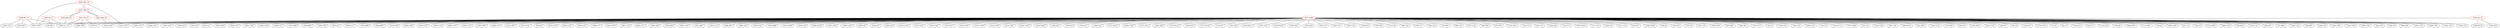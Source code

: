 graph {
	429 [label="(429) R1_T1" color=red]
	363 [label="(363) U16"]
	233 [label="(233) R57"]
	234 [label="(234) C41"]
	428 [label="(428) U1_T1"]
	430 [label="(430) R2_T1" color=red]
	363 [label="(363) U16"]
	28 [label="(28) R9"]
	428 [label="(428) U1_T1"]
	431 [label="(431) R3_T1" color=red]
	368 [label="(368) TH8"]
	375 [label="(375) P1"]
	428 [label="(428) U1_T1"]
	432 [label="(432) R4_T1" color=red]
	189 [label="(189) D24"]
	188 [label="(188) R134"]
	428 [label="(428) U1_T1"]
	433 [label="(433) T80_P3" color=red]
	434 [label="(434) R81_P3"]
	436 [label="(436) R82_P3"]
	435 [label="(435) R80_P3"]
	434 [label="(434) R81_P3" color=red]
	319 [label="(319) U20"]
	363 [label="(363) U16"]
	433 [label="(433) T80_P3"]
	435 [label="(435) R80_P3" color=red]
	428 [label="(428) U1_T1"]
	433 [label="(433) T80_P3"]
	436 [label="(436) R82_P3" color=red]
	320 [label="(320) U24"]
	433 [label="(433) T80_P3"]
	437 [label="(437) GND" color=red]
	120 [label="(120) IC1"]
	374 [label="(374) P14"]
	7 [label="(7) C8"]
	6 [label="(6) C7"]
	132 [label="(132) IC2"]
	363 [label="(363) U16"]
	52 [label="(52) U1"]
	110 [label="(110) C33"]
	109 [label="(109) J6"]
	366 [label="(366) SW1"]
	111 [label="(111) FB1"]
	53 [label="(53) J5"]
	365 [label="(365) U26"]
	41 [label="(41) C1"]
	40 [label="(40) C5"]
	113 [label="(113) R48"]
	364 [label="(364) U25"]
	55 [label="(55) R25"]
	107 [label="(107) C31"]
	48 [label="(48) R31"]
	47 [label="(47) R81"]
	108 [label="(108) C32"]
	46 [label="(46) R91"]
	362 [label="(362) P4"]
	361 [label="(361) C85"]
	341 [label="(341) C49"]
	348 [label="(348) C56"]
	43 [label="(43) C63"]
	44 [label="(44) C9"]
	375 [label="(375) P1"]
	56 [label="(56) C64"]
	347 [label="(347) C55"]
	346 [label="(346) C54"]
	345 [label="(345) C53"]
	344 [label="(344) C52"]
	343 [label="(343) C51"]
	342 [label="(342) C50"]
	105 [label="(105) U10"]
	106 [label="(106) U9"]
	34 [label="(34) C4"]
	35 [label="(35) U2"]
	353 [label="(353) C69"]
	352 [label="(352) C47"]
	351 [label="(351) C48"]
	350 [label="(350) C58"]
	349 [label="(349) C57"]
	357 [label="(357) R93"]
	356 [label="(356) R94"]
	355 [label="(355) C82"]
	427 [label="(427) X1"]
	396 [label="(396) U17"]
	395 [label="(395) R88"]
	394 [label="(394) R89"]
	419 [label="(419) C98"]
	420 [label="(420) C99"]
	418 [label="(418) C79"]
	405 [label="(405) C74"]
	404 [label="(404) C73"]
	403 [label="(403) C72"]
	397 [label="(397) C80"]
	406 [label="(406) C75"]
	413 [label="(413) FB7"]
	417 [label="(417) C81"]
	416 [label="(416) J7"]
	415 [label="(415) C78"]
	401 [label="(401) C70"]
	400 [label="(400) C67"]
	399 [label="(399) C77"]
	414 [label="(414) C68"]
	407 [label="(407) C76"]
	402 [label="(402) C71"]
	382 [label="(382) C90"]
	390 [label="(390) R85"]
	381 [label="(381) U19"]
	391 [label="(391) R87"]
	393 [label="(393) U14"]
	408 [label="(408) R97"]
	388 [label="(388) C61"]
	387 [label="(387) C62"]
	392 [label="(392) R86"]
	201 [label="(201) R108"]
	203 [label="(203) Q3"]
	208 [label="(208) R158"]
	207 [label="(207) C83"]
	206 [label="(206) C101"]
	205 [label="(205) Q5"]
	204 [label="(204) Q4"]
	202 [label="(202) Q2"]
	218 [label="(218) C104"]
	217 [label="(217) U23"]
	216 [label="(216) U28"]
	215 [label="(215) U27"]
	214 [label="(214) U29"]
	213 [label="(213) C103"]
	212 [label="(212) C94"]
	211 [label="(211) C89"]
	210 [label="(210) C102"]
	219 [label="(219) R165"]
	196 [label="(196) J10"]
	199 [label="(199) J14"]
	194 [label="(194) J13"]
	169 [label="(169) Q11"]
	171 [label="(171) R115"]
	200 [label="(200) C100"]
	175 [label="(175) Q12"]
	185 [label="(185) D36"]
	174 [label="(174) R112"]
	184 [label="(184) D33"]
	177 [label="(177) R116"]
	172 [label="(172) Q7"]
	161 [label="(161) Q6"]
	163 [label="(163) R111"]
	367 [label="(367) U22"]
	164 [label="(164) R106"]
	180 [label="(180) D21"]
	182 [label="(182) D22"]
	321 [label="(321) U4"]
	322 [label="(322) U3"]
	323 [label="(323) C16"]
	338 [label="(338) J18"]
	78 [label="(78) C28"]
	77 [label="(77) C29"]
	90 [label="(90) C21"]
	104 [label="(104) U7"]
	69 [label="(69) C23"]
	76 [label="(76) R47"]
	68 [label="(68) C27"]
	67 [label="(67) C25"]
	88 [label="(88) R36"]
	87 [label="(87) R37"]
	320 [label="(320) U24"]
	331 [label="(331) ZA1"]
	20 [label="(20) C13"]
	19 [label="(19) C12"]
	332 [label="(332) D4"]
	18 [label="(18) C11"]
	334 [label="(334) ZA14"]
	17 [label="(17) C10"]
	326 [label="(326) D3"]
	21 [label="(21) C14"]
	22 [label="(22) R17"]
	336 [label="(336) FB20"]
	80 [label="(80) J4"]
	24 [label="(24) R19"]
	79 [label="(79) U8"]
	25 [label="(25) C15"]
	339 [label="(339) D25"]
	93 [label="(93) R40"]
	94 [label="(94) R41"]
	327 [label="(327) C17"]
	9 [label="(9) C2"]
	318 [label="(318) C45"]
	58 [label="(58) C22"]
	328 [label="(328) C18"]
	319 [label="(319) U20"]
	10 [label="(10) C3"]
	312 [label="(312) U12"]
	317 [label="(317) R24"]
	57 [label="(57) U5"]
	315 [label="(315) C20"]
	83 [label="(83) C30"]
	98 [label="(98) FB14"]
	61 [label="(61) R38"]
	314 [label="(314) U13"]
	72 [label="(72) R39"]
	96 [label="(96) U6"]
	316 [label="(316) R23"]
	313 [label="(313) C19"]
	64 [label="(64) D7"]
	8 [label="(8) C6"]
	428 [label="(428) U1_T1"]
	429 -- 363
	429 -- 233
	429 -- 234
	429 -- 428
	430 -- 363
	430 -- 28
	430 -- 428
	431 -- 368
	431 -- 375
	431 -- 428
	432 -- 189
	432 -- 188
	432 -- 428
	433 -- 434
	433 -- 436
	433 -- 435
	434 -- 319
	434 -- 363
	434 -- 433
	435 -- 428
	435 -- 433
	436 -- 320
	436 -- 433
	437 -- 120
	437 -- 374
	437 -- 7
	437 -- 6
	437 -- 132
	437 -- 363
	437 -- 52
	437 -- 110
	437 -- 109
	437 -- 366
	437 -- 111
	437 -- 53
	437 -- 365
	437 -- 41
	437 -- 40
	437 -- 113
	437 -- 364
	437 -- 55
	437 -- 107
	437 -- 48
	437 -- 47
	437 -- 108
	437 -- 46
	437 -- 362
	437 -- 361
	437 -- 341
	437 -- 348
	437 -- 43
	437 -- 44
	437 -- 375
	437 -- 56
	437 -- 347
	437 -- 346
	437 -- 345
	437 -- 344
	437 -- 343
	437 -- 342
	437 -- 105
	437 -- 106
	437 -- 34
	437 -- 35
	437 -- 353
	437 -- 352
	437 -- 351
	437 -- 350
	437 -- 349
	437 -- 357
	437 -- 356
	437 -- 355
	437 -- 427
	437 -- 396
	437 -- 395
	437 -- 394
	437 -- 419
	437 -- 420
	437 -- 418
	437 -- 405
	437 -- 404
	437 -- 403
	437 -- 397
	437 -- 406
	437 -- 413
	437 -- 417
	437 -- 416
	437 -- 415
	437 -- 401
	437 -- 400
	437 -- 399
	437 -- 414
	437 -- 407
	437 -- 402
	437 -- 382
	437 -- 390
	437 -- 381
	437 -- 391
	437 -- 393
	437 -- 408
	437 -- 388
	437 -- 387
	437 -- 392
	437 -- 201
	437 -- 203
	437 -- 208
	437 -- 207
	437 -- 206
	437 -- 205
	437 -- 204
	437 -- 202
	437 -- 218
	437 -- 217
	437 -- 216
	437 -- 215
	437 -- 214
	437 -- 213
	437 -- 212
	437 -- 211
	437 -- 210
	437 -- 219
	437 -- 196
	437 -- 199
	437 -- 194
	437 -- 169
	437 -- 171
	437 -- 200
	437 -- 175
	437 -- 185
	437 -- 174
	437 -- 184
	437 -- 177
	437 -- 172
	437 -- 161
	437 -- 163
	437 -- 367
	437 -- 164
	437 -- 180
	437 -- 182
	437 -- 321
	437 -- 322
	437 -- 323
	437 -- 338
	437 -- 78
	437 -- 77
	437 -- 90
	437 -- 104
	437 -- 69
	437 -- 76
	437 -- 68
	437 -- 67
	437 -- 88
	437 -- 87
	437 -- 320
	437 -- 331
	437 -- 20
	437 -- 19
	437 -- 332
	437 -- 18
	437 -- 334
	437 -- 17
	437 -- 326
	437 -- 21
	437 -- 22
	437 -- 336
	437 -- 80
	437 -- 24
	437 -- 79
	437 -- 25
	437 -- 339
	437 -- 93
	437 -- 94
	437 -- 327
	437 -- 9
	437 -- 318
	437 -- 58
	437 -- 328
	437 -- 319
	437 -- 10
	437 -- 312
	437 -- 317
	437 -- 57
	437 -- 315
	437 -- 83
	437 -- 98
	437 -- 61
	437 -- 314
	437 -- 72
	437 -- 96
	437 -- 316
	437 -- 313
	437 -- 64
	437 -- 8
	437 -- 428
}